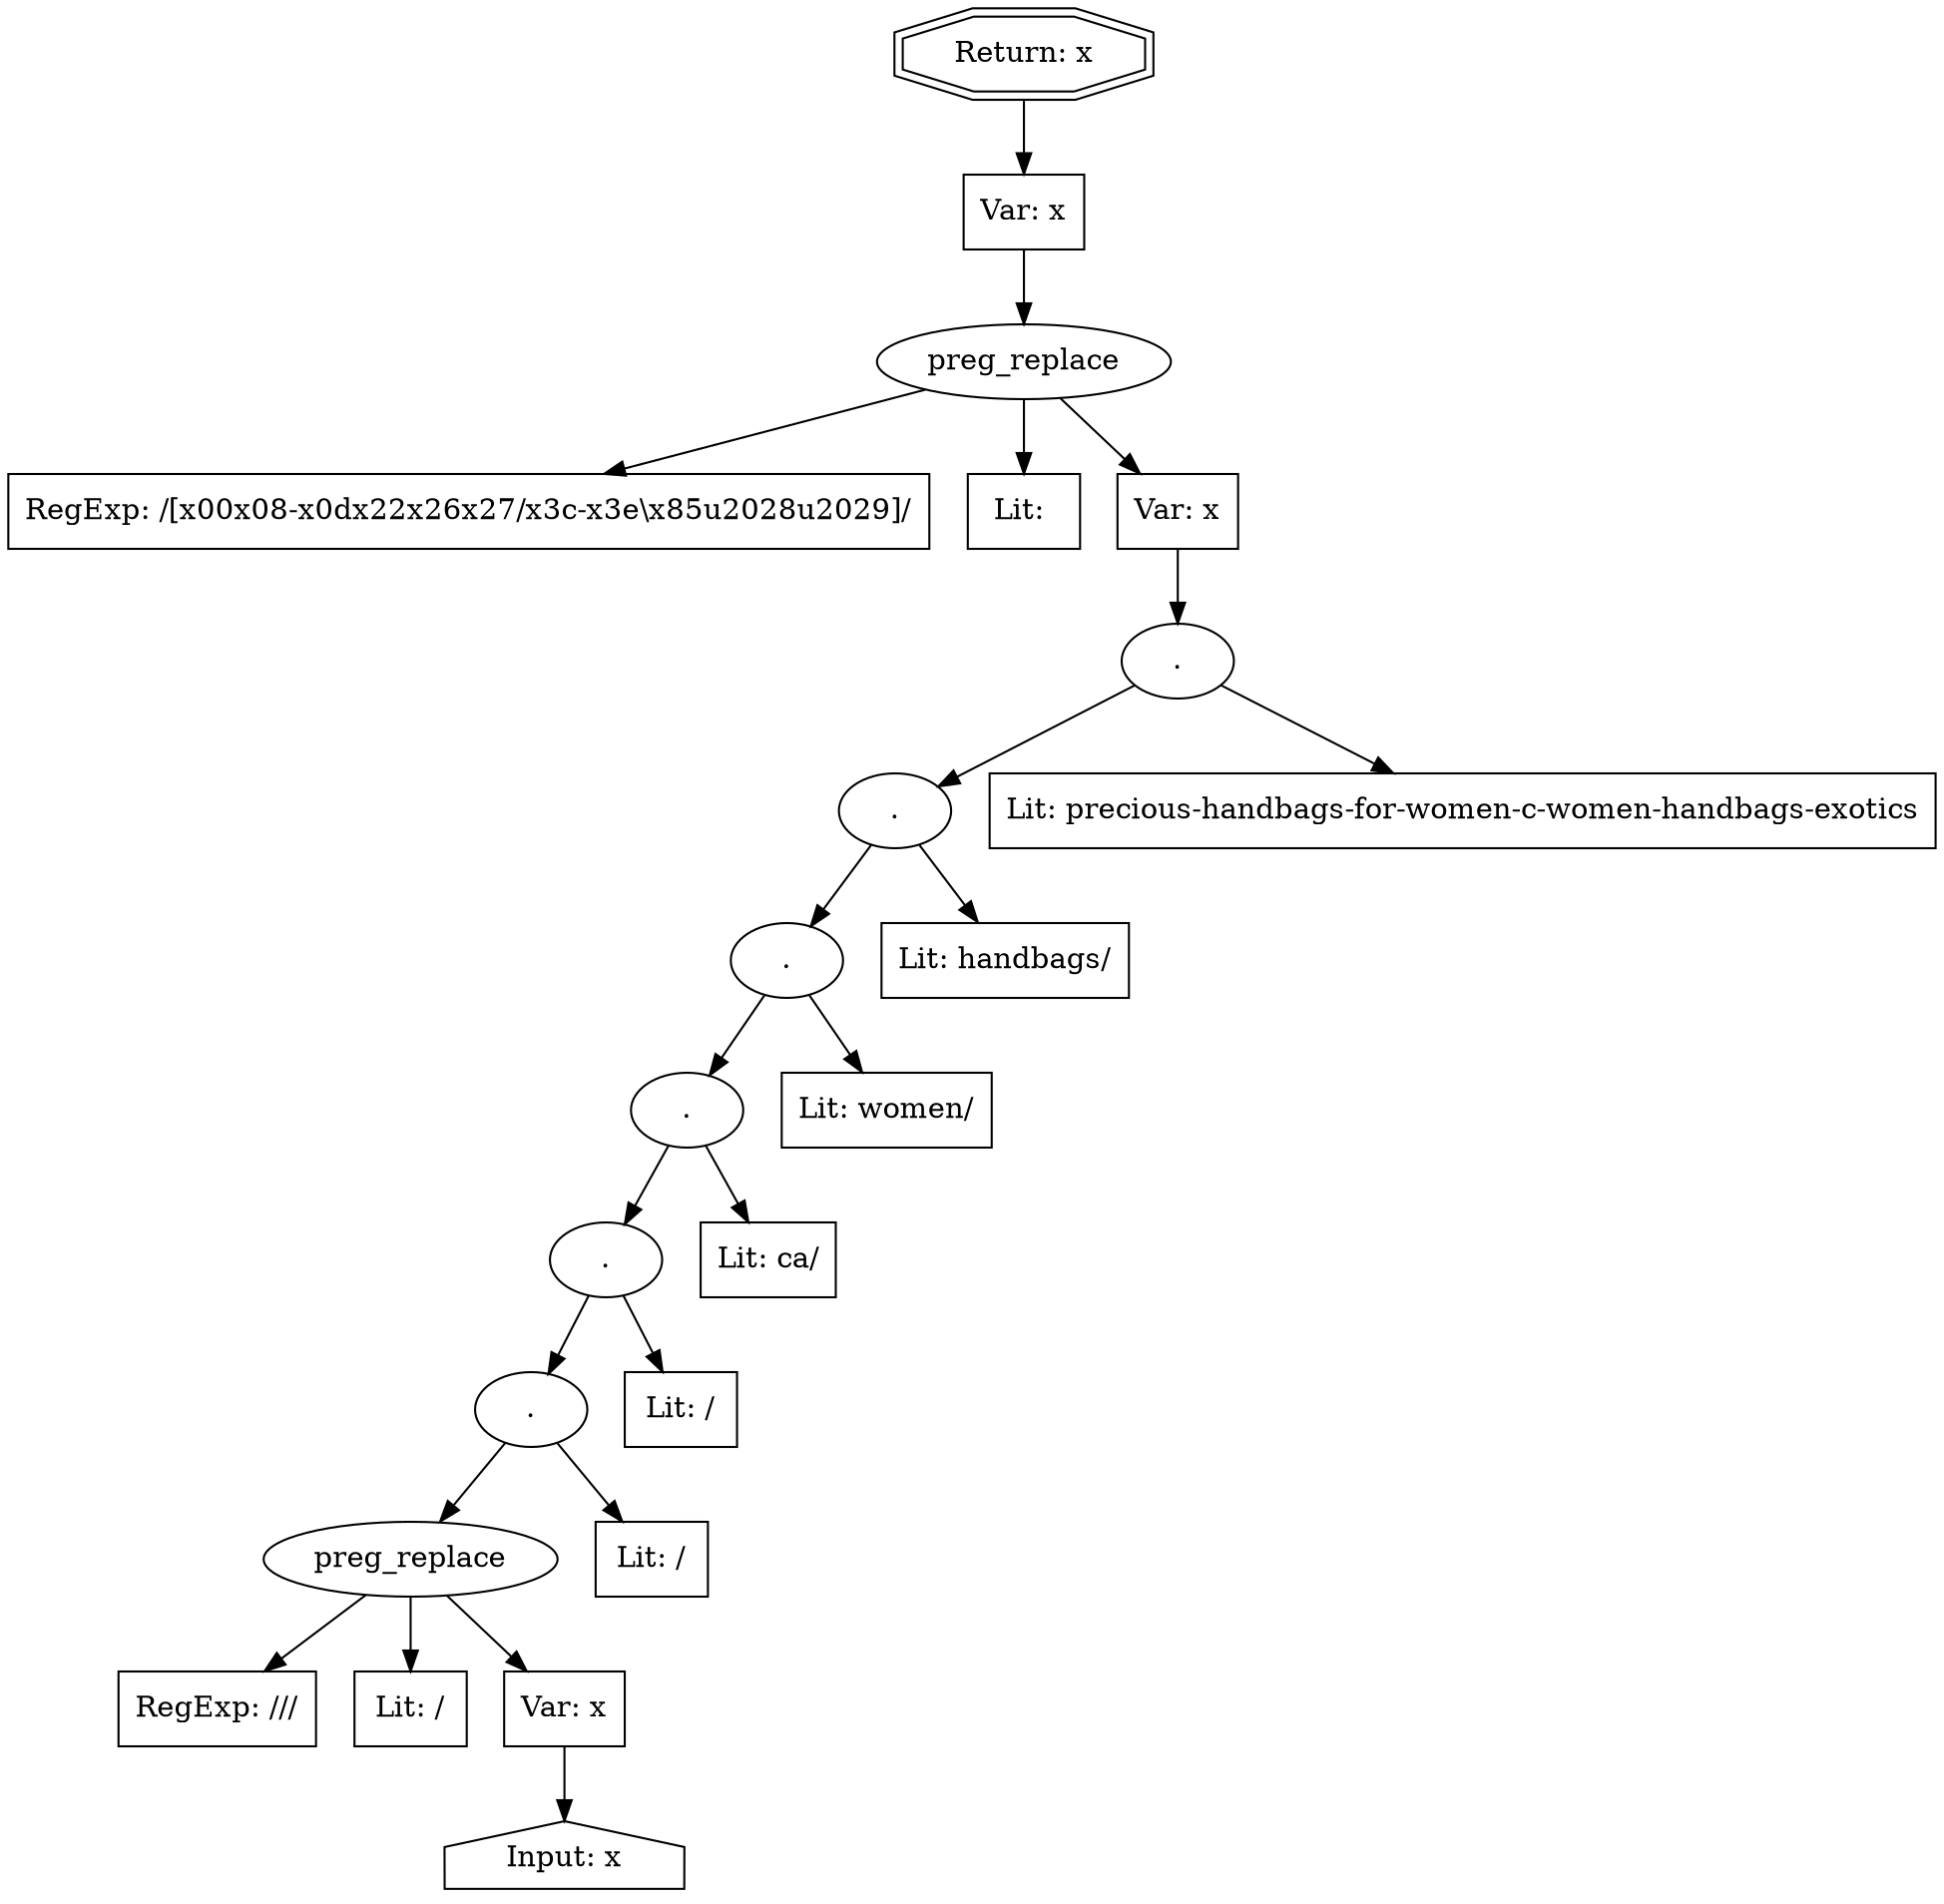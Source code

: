 // Finding: 6433cef8-15cc-4fde-a6ab-16c3e940483c
// Finding.url: https://www.example254.com/us/en/ca/women/handbags/precious-handbags-for-women-c-women-handbags-exotics#)});taintfoxLog('8f9ba024041d40b4bcde0d7b440c88b7')//
// Finding.parentloc: https://www.example254.com/us/en/ca/women/handbags/precious-handbags-for-women-c-women-handbags-exotics#)});taintfoxLog('8f9ba024041d40b4bcde0d7b440c88b7')//
// Finding.domain: www.example254.com
// Finding.base_domain: example254.com
// Finding.source: location.href
// Finding.sink: eval
// Sanitizer.score: 9
// Sanitizer.name: kd[7]
// Sanitizer.location: https://www.example22.com/gtm.js?id=GTM-5CMWJM - kd[7]:8475:426
// Finding.begin: 2189
// Finding.end: 2191
// Finding.original_uuid: 34dff968-1595-46fb-b155-652319d416b2
// Finding.TwentyFiveMillionFlowsId: 1165040148
// Finding.script: https://www.example22.com/gtm.js?id=GTM-5CMWJM
// Finding.line: 3
// Exploit.uuid: 8f9ba024-041d-40b4-bcde-0d7b440c88b7
// Exploit.success: false
// Exploit.status: validated
// Exploit.method: C
// Exploit.type: js
// Exploit.token: Literal
// Exploit.content: undefined
// Exploit.quote_type: None
// Exploit.tag: None
// Exploit.break_out: )});
// Exploit.break_in: //
// Exploit.payload: )});taintfoxLog(1)//
// Exploit.begin_taint_url: 22
// Exploit.end_taint_url: 24
// Exploit.replace_begin_url: 98
// Exploit.replace_end_url: 98
// Exploit.replace_begin_param: 597
// Exploit.replace_end_param: 597
// Issues.LargestEncodeAttrStringChain: 0
// Issues.LargestTextFragmentEncodeChainLength: 0
// Issues.HasApproximation: true
// Issues.HasMissingImplementation: false
// Issues.HasInfiniteRegexWithFunctionReplacer: false
// Issues.MergedSplitAndJoins: true
// Issues.HasUrlInRhsOfReplace: false
// Issues.HasUrlInLhsOfReplace: false
// Issues.HasCookieValueInLhsOfreplace: false
// Issues.HasCookieValueInRhsOfreplace: false
// Issues.HasCookieValueInMatchPattern: false
// Issues.HasCookieValueInExecPattern: false
// Issues.RemovedLRConcats: true
// Issues.RemovedReplaceArtifacts: false
// Issues.HasUrlInMatchPattern: false
// Issues.HasUrlInExecPattern: false
// Issues.RemovedNOPreplaces: false
// Issues.Known_sanitizer: false
// DepGraph.hash: 1228421341
// DepGraph.sanitizer_hash: -389400126
// Merged split and join statements 
// Removed LR concats 
// Approximated Implementation for: replace([\x00\x08-\x0d\x22\x26\x27\/\x3c-\x3e\\\x85\u2028\u2029]/g: 1, s: 0, u: 0, m: 0, i: 0 [escapes(<: 1, >: 1, &: 1, ": 1, ': 1, /: 1, \: 1, =: 1), function_rhs: true], 'function(a){return ud[a]}') - Other Exception: ReferenceError: ud is not defined 
digraph cfg {
n0 [shape=house, label="Input: x"];
n1 [shape=ellipse, label="preg_replace"];
n2 [shape=box, label="RegExp: /\//"];
n3 [shape=box, label="Lit: /"];
n4 [shape=box, label="Var: x"];
n5 [shape=ellipse, label="."];
n6 [shape=box, label="Lit: \/"];
n7 [shape=ellipse, label="."];
n8 [shape=box, label="Lit: \/"];
n9 [shape=ellipse, label="."];
n10 [shape=box, label="Lit: ca\/"];
n11 [shape=ellipse, label="."];
n12 [shape=box, label="Lit: women\/"];
n13 [shape=ellipse, label="."];
n14 [shape=box, label="Lit: handbags\/"];
n15 [shape=ellipse, label="."];
n16 [shape=box, label="Lit: precious-handbags-for-women-c-women-handbags-exotics"];
n17 [shape=ellipse, label="preg_replace"];
n18 [shape=box, label="RegExp: /[\x00\x08-\x0d\x22\x26\x27\/\x3c-\x3e\\\x85\u2028\u2029]/"];
n19 [shape=box, label="Lit: "];
n20 [shape=box, label="Var: x"];
n21 [shape=box, label="Var: x"];
n22 [shape=doubleoctagon, label="Return: x"];
n4 -> n0;
n1 -> n2;
n1 -> n3;
n1 -> n4;
n5 -> n1;
n5 -> n6;
n7 -> n8;
n7 -> n5;
n9 -> n7;
n9 -> n10;
n11 -> n9;
n11 -> n12;
n13 -> n11;
n13 -> n14;
n15 -> n13;
n15 -> n16;
n20 -> n15;
n17 -> n18;
n17 -> n19;
n17 -> n20;
n21 -> n17;
n22 -> n21;
}